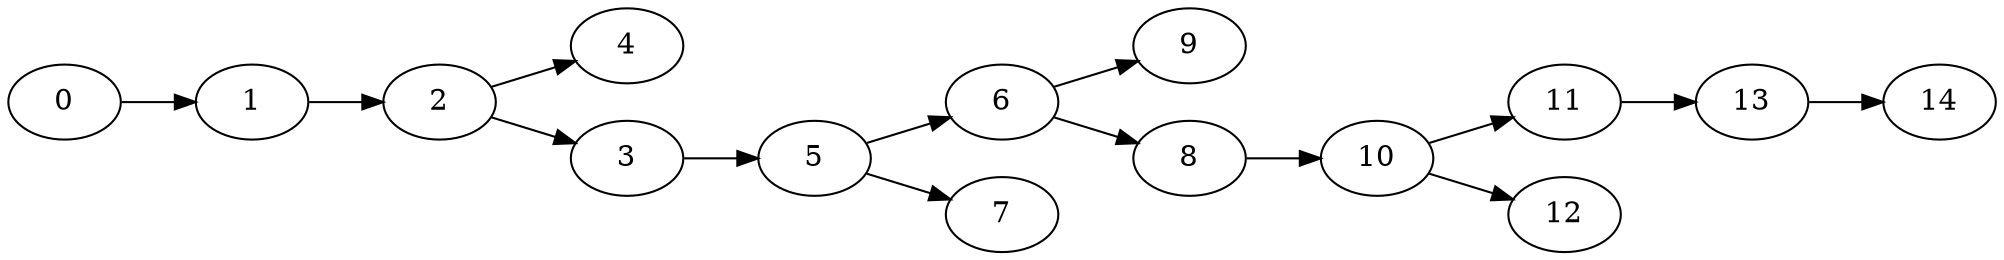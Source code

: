 digraph G { 
rankdir="LR";

	0 -> 1
	1 -> 2
	2 -> 4
	2 -> 3
	3 -> 5
	5 -> 6
	5 -> 7
	6 -> 9
	6 -> 8
	8 -> 10
	10 -> 11
	10 -> 12
	11 -> 13
	13 -> 14

}